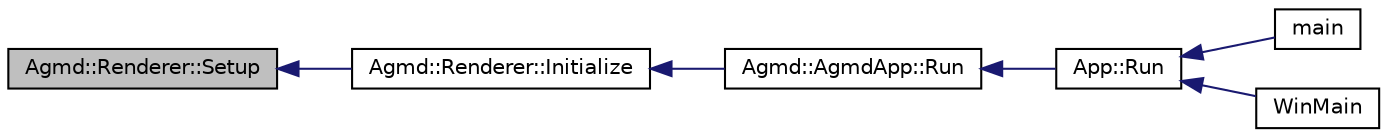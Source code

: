 digraph "Agmd::Renderer::Setup"
{
  edge [fontname="Helvetica",fontsize="10",labelfontname="Helvetica",labelfontsize="10"];
  node [fontname="Helvetica",fontsize="10",shape=record];
  rankdir="LR";
  Node1 [label="Agmd::Renderer::Setup",height=0.2,width=0.4,color="black", fillcolor="grey75", style="filled" fontcolor="black"];
  Node1 -> Node2 [dir="back",color="midnightblue",fontsize="10",style="solid",fontname="Helvetica"];
  Node2 [label="Agmd::Renderer::Initialize",height=0.2,width=0.4,color="black", fillcolor="white", style="filled",URL="$class_agmd_1_1_renderer.html#ac11e008b0dd9b60c0ecd1db86f60e8db"];
  Node2 -> Node3 [dir="back",color="midnightblue",fontsize="10",style="solid",fontname="Helvetica"];
  Node3 [label="Agmd::AgmdApp::Run",height=0.2,width=0.4,color="black", fillcolor="white", style="filled",URL="$class_agmd_1_1_agmd_app.html#ae9893d63db9a73d8adee883fb0ea8282"];
  Node3 -> Node4 [dir="back",color="midnightblue",fontsize="10",style="solid",fontname="Helvetica"];
  Node4 [label="App::Run",height=0.2,width=0.4,color="black", fillcolor="white", style="filled",URL="$class_app.html#a92c5c3d8799fe937ea0179b4efb1f4d3"];
  Node4 -> Node5 [dir="back",color="midnightblue",fontsize="10",style="solid",fontname="Helvetica"];
  Node5 [label="main",height=0.2,width=0.4,color="black", fillcolor="white", style="filled",URL="$_demo_2main_8cpp.html#a3c04138a5bfe5d72780bb7e82a18e627"];
  Node4 -> Node6 [dir="back",color="midnightblue",fontsize="10",style="solid",fontname="Helvetica"];
  Node6 [label="WinMain",height=0.2,width=0.4,color="black", fillcolor="white", style="filled",URL="$_game_2main_8cpp.html#a86ddee2a3ae10699915c3d5b0eed1a33"];
}
